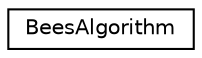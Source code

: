 digraph "Graphical Class Hierarchy"
{
 // LATEX_PDF_SIZE
  edge [fontname="Helvetica",fontsize="10",labelfontname="Helvetica",labelfontsize="10"];
  node [fontname="Helvetica",fontsize="10",shape=record];
  rankdir="LR";
  Node0 [label="BeesAlgorithm",height=0.2,width=0.4,color="black", fillcolor="white", style="filled",URL="$class_bees_algorithm.html",tooltip=" "];
}
